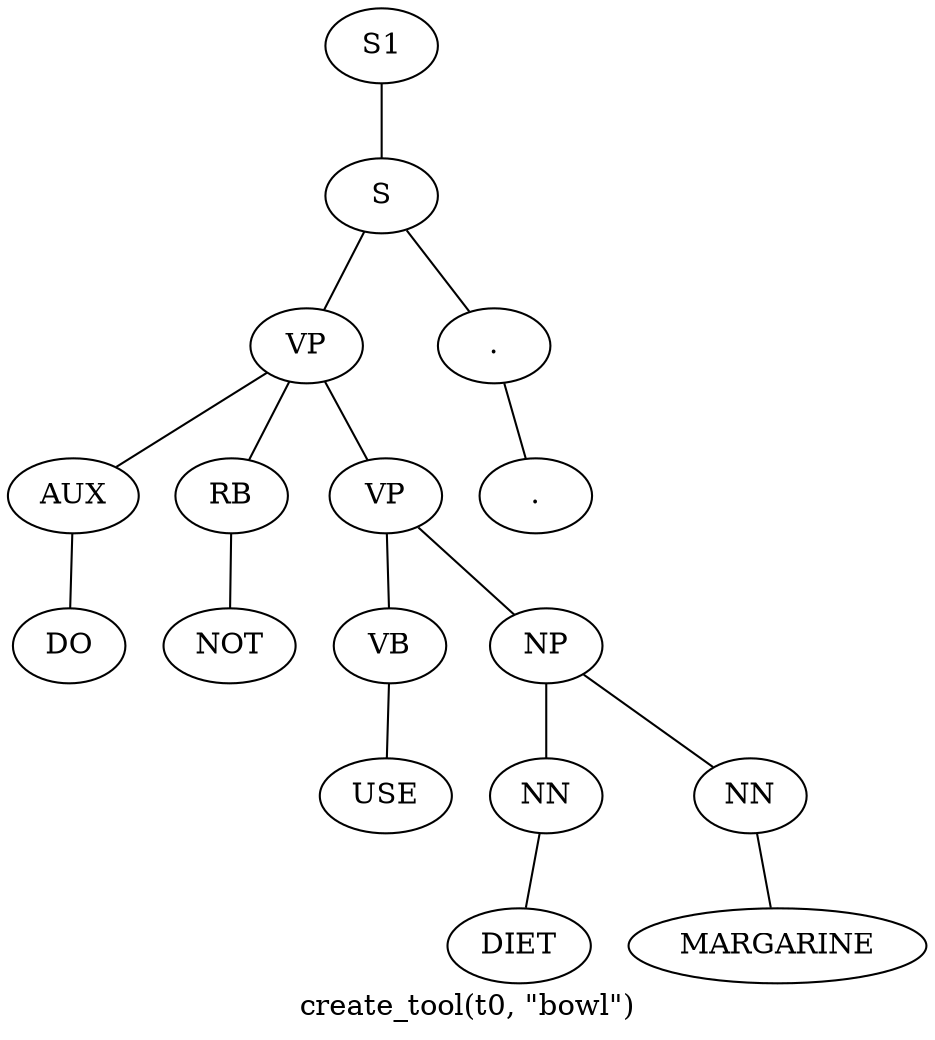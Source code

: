 graph SyntaxGraph {
	label = "create_tool(t0, \"bowl\")";
	Node0 [label="S1"];
	Node1 [label="S"];
	Node2 [label="VP"];
	Node3 [label="AUX"];
	Node4 [label="DO"];
	Node5 [label="RB"];
	Node6 [label="NOT"];
	Node7 [label="VP"];
	Node8 [label="VB"];
	Node9 [label="USE"];
	Node10 [label="NP"];
	Node11 [label="NN"];
	Node12 [label="DIET"];
	Node13 [label="NN"];
	Node14 [label="MARGARINE"];
	Node15 [label="."];
	Node16 [label="."];

	Node0 -- Node1;
	Node1 -- Node2;
	Node1 -- Node15;
	Node2 -- Node3;
	Node2 -- Node5;
	Node2 -- Node7;
	Node3 -- Node4;
	Node5 -- Node6;
	Node7 -- Node8;
	Node7 -- Node10;
	Node8 -- Node9;
	Node10 -- Node11;
	Node10 -- Node13;
	Node11 -- Node12;
	Node13 -- Node14;
	Node15 -- Node16;
}